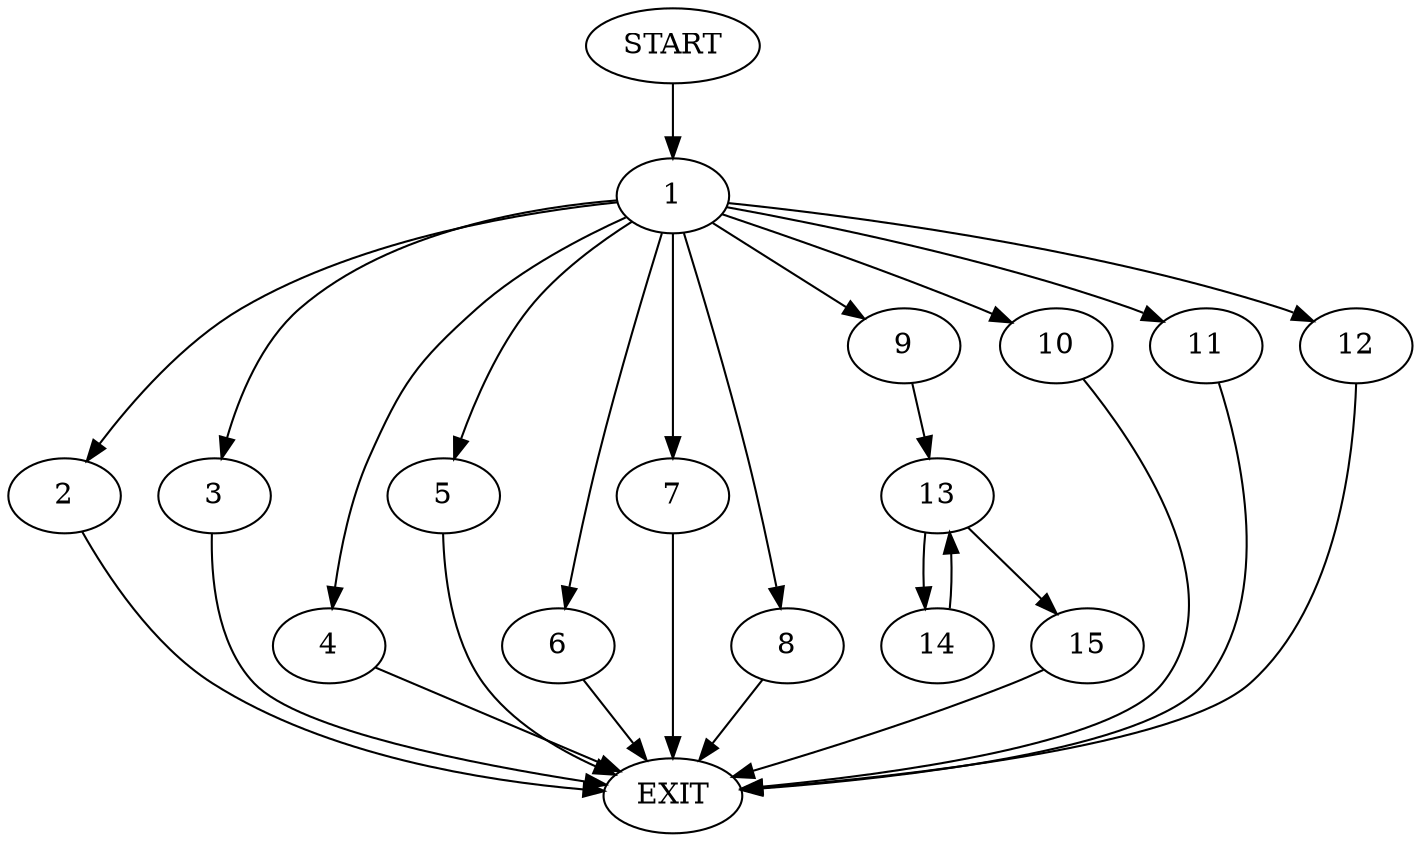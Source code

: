digraph {
0 [label="START"]
16 [label="EXIT"]
0 -> 1
1 -> 2
1 -> 3
1 -> 4
1 -> 5
1 -> 6
1 -> 7
1 -> 8
1 -> 9
1 -> 10
1 -> 11
1 -> 12
7 -> 16
9 -> 13
11 -> 16
3 -> 16
5 -> 16
4 -> 16
8 -> 16
6 -> 16
2 -> 16
12 -> 16
10 -> 16
13 -> 14
13 -> 15
14 -> 13
15 -> 16
}
